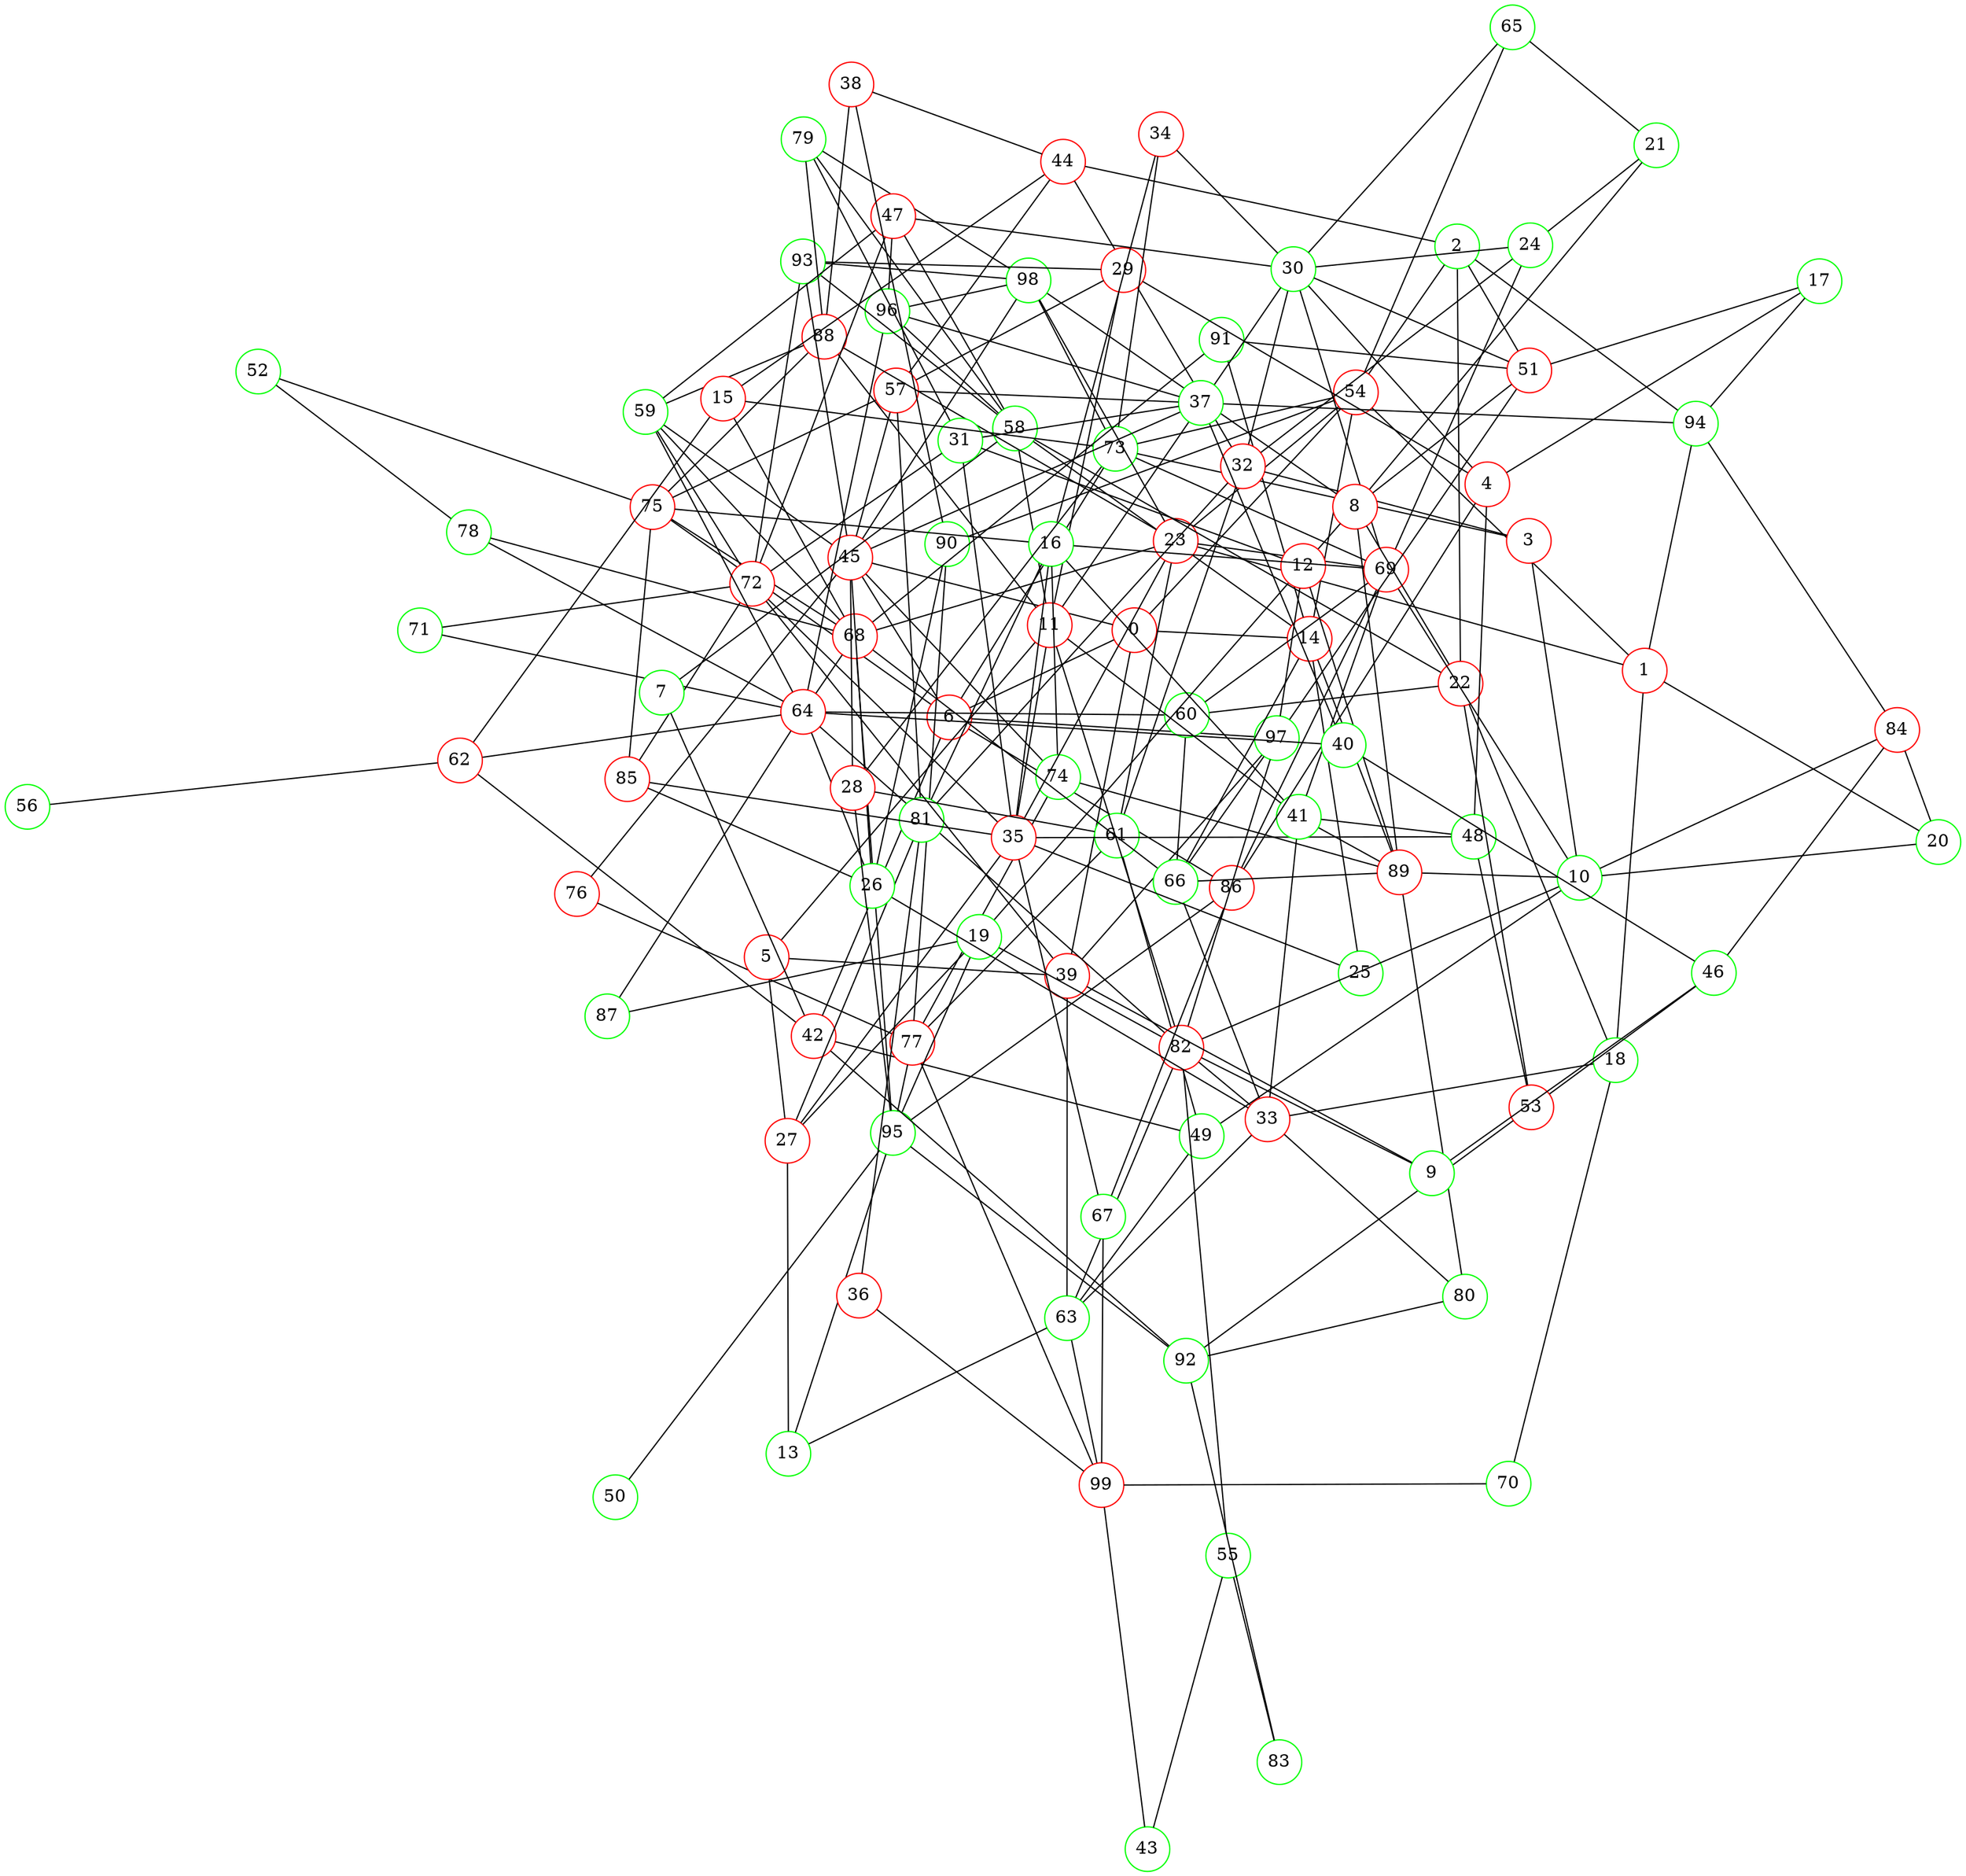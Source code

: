 graph {
graph ["layout"="fdp"]
node ["style"="filled","fillcolor"="white","fixedsize"="true","shape"="circle"]
"0" ["color"="red"]
"6" ["color"="red"]
"97" ["color"="green"]
"86" ["color"="red"]
"95" ["color"="green"]
"73" ["color"="green"]
"98" ["color"="green"]
"42" ["color"="red"]
"49" ["color"="green"]
"61" ["color"="green"]
"77" ["color"="red"]
"99" ["color"="red"]
"90" ["color"="green"]
"63" ["color"="green"]
"82" ["color"="red"]
"92" ["color"="green"]
"62" ["color"="red"]
"64" ["color"="red"]
"96" ["color"="green"]
"68" ["color"="red"]
"75" ["color"="red"]
"85" ["color"="red"]
"88" ["color"="red"]
"91" ["color"="green"]
"78" ["color"="green"]
"71" ["color"="green"]
"72" ["color"="red"]
"93" ["color"="green"]
"87" ["color"="green"]
"45" ["color"="red"]
"57" ["color"="red"]
"81" ["color"="green"]
"74" ["color"="green"]
"89" ["color"="red"]
"59" ["color"="green"]
"76" ["color"="red"]
"54" ["color"="red"]
"65" ["color"="green"]
"39" ["color"="red"]
"14" ["color"="red"]
"66" ["color"="green"]
"25" ["color"="green"]
"35" ["color"="red"]
"48" ["color"="green"]
"53" ["color"="red"]
"67" ["color"="green"]
"58" ["color"="green"]
"79" ["color"="green"]
"1" ["color"="red"]
"18" ["color"="green"]
"33" ["color"="red"]
"80" ["color"="green"]
"41" ["color"="green"]
"69" ["color"="red"]
"22" ["color"="red"]
"60" ["color"="green"]
"70" ["color"="green"]
"20" ["color"="green"]
"84" ["color"="red"]
"94" ["color"="green"]
"23" ["color"="red"]
"2" ["color"="green"]
"51" ["color"="red"]
"44" ["color"="red"]
"3" ["color"="red"]
"32" ["color"="red"]
"10" ["color"="green"]
"4" ["color"="red"]
"17" ["color"="green"]
"29" ["color"="red"]
"30" ["color"="green"]
"34" ["color"="red"]
"47" ["color"="red"]
"5" ["color"="red"]
"11" ["color"="red"]
"27" ["color"="red"]
"7" ["color"="green"]
"8" ["color"="red"]
"19" ["color"="green"]
"21" ["color"="green"]
"24" ["color"="green"]
"9" ["color"="green"]
"46" ["color"="green"]
"12" ["color"="red"]
"31" ["color"="green"]
"37" ["color"="green"]
"40" ["color"="green"]
"13" ["color"="green"]
"15" ["color"="red"]
"16" ["color"="green"]
"26" ["color"="green"]
"28" ["color"="red"]
"36" ["color"="red"]
"38" ["color"="red"]
"43" ["color"="green"]
"55" ["color"="green"]
"83" ["color"="green"]
"50" ["color"="green"]
"52" ["color"="green"]
"56" ["color"="green"]
"0" -- "6"
"0" -- "54"
"0" -- "39"
"0" -- "45"
"0" -- "14"
"6" -- "97"
"6" -- "86"
"6" -- "73"
"6" -- "42"
"6" -- "75"
"6" -- "45"
"86" -- "95"
"73" -- "98"
"42" -- "49"
"42" -- "92"
"42" -- "62"
"49" -- "61"
"49" -- "63"
"61" -- "77"
"77" -- "99"
"77" -- "90"
"77" -- "95"
"63" -- "82"
"63" -- "99"
"82" -- "97"
"92" -- "95"
"62" -- "64"
"64" -- "96"
"64" -- "82"
"64" -- "68"
"64" -- "71"
"64" -- "87"
"64" -- "78"
"96" -- "98"
"68" -- "75"
"68" -- "91"
"68" -- "78"
"68" -- "95"
"75" -- "85"
"75" -- "88"
"71" -- "72"
"72" -- "85"
"72" -- "93"
"93" -- "98"
"45" -- "98"
"45" -- "57"
"45" -- "74"
"45" -- "59"
"45" -- "76"
"45" -- "93"
"57" -- "81"
"57" -- "75"
"74" -- "89"
"74" -- "77"
"59" -- "64"
"59" -- "68"
"59" -- "72"
"59" -- "88"
"76" -- "77"
"54" -- "65"
"54" -- "73"
"54" -- "90"
"39" -- "97"
"39" -- "72"
"39" -- "63"
"14" -- "66"
"14" -- "54"
"14" -- "25"
"14" -- "89"
"14" -- "58"
"14" -- "91"
"66" -- "97"
"66" -- "68"
"66" -- "89"
"25" -- "35"
"35" -- "48"
"35" -- "67"
"35" -- "85"
"35" -- "72"
"48" -- "53"
"53" -- "92"
"67" -- "99"
"67" -- "86"
"58" -- "96"
"58" -- "93"
"58" -- "79"
"79" -- "98"
"79" -- "88"
"1" -- "18"
"1" -- "20"
"1" -- "54"
"1" -- "23"
"1" -- "94"
"18" -- "33"
"18" -- "22"
"18" -- "70"
"33" -- "80"
"33" -- "66"
"33" -- "82"
"33" -- "41"
"33" -- "63"
"80" -- "89"
"80" -- "92"
"41" -- "48"
"41" -- "69"
"41" -- "89"
"69" -- "86"
"69" -- "73"
"22" -- "53"
"22" -- "58"
"22" -- "60"
"60" -- "64"
"60" -- "66"
"60" -- "69"
"70" -- "99"
"20" -- "84"
"84" -- "94"
"23" -- "98"
"23" -- "35"
"23" -- "68"
"23" -- "69"
"23" -- "54"
"23" -- "88"
"23" -- "61"
"2" -- "51"
"2" -- "22"
"2" -- "54"
"2" -- "44"
"2" -- "94"
"51" -- "97"
"51" -- "91"
"44" -- "57"
"3" -- "32"
"3" -- "73"
"3" -- "10"
"32" -- "81"
"32" -- "44"
"32" -- "61"
"10" -- "49"
"10" -- "82"
"10" -- "20"
"10" -- "84"
"10" -- "69"
"10" -- "89"
"4" -- "48"
"4" -- "17"
"4" -- "86"
"4" -- "29"
"4" -- "30"
"17" -- "51"
"17" -- "94"
"29" -- "57"
"29" -- "93"
"30" -- "32"
"30" -- "65"
"30" -- "34"
"30" -- "51"
"30" -- "69"
"30" -- "47"
"34" -- "73"
"47" -- "96"
"47" -- "72"
"47" -- "58"
"47" -- "59"
"5" -- "39"
"5" -- "11"
"5" -- "27"
"11" -- "82"
"11" -- "35"
"11" -- "88"
"11" -- "41"
"11" -- "58"
"11" -- "29"
"11" -- "30"
"27" -- "81"
"27" -- "35"
"7" -- "42"
"7" -- "58"
"8" -- "98"
"8" -- "19"
"8" -- "51"
"8" -- "21"
"8" -- "22"
"8" -- "89"
"19" -- "82"
"19" -- "87"
"19" -- "27"
"19" -- "95"
"21" -- "65"
"21" -- "24"
"24" -- "32"
"24" -- "69"
"24" -- "30"
"9" -- "82"
"9" -- "39"
"9" -- "46"
"46" -- "84"
"46" -- "53"
"12" -- "97"
"12" -- "89"
"12" -- "31"
"31" -- "35"
"31" -- "37"
"31" -- "72"
"31" -- "79"
"37" -- "96"
"37" -- "40"
"37" -- "57"
"37" -- "45"
"37" -- "94"
"40" -- "64"
"40" -- "46"
"13" -- "27"
"13" -- "63"
"13" -- "95"
"15" -- "68"
"15" -- "73"
"15" -- "44"
"15" -- "62"
"16" -- "81"
"16" -- "34"
"16" -- "35"
"16" -- "69"
"16" -- "41"
"16" -- "74"
"16" -- "75"
"26" -- "64"
"26" -- "33"
"26" -- "85"
"26" -- "90"
"26" -- "45"
"28" -- "73"
"28" -- "45"
"28" -- "61"
"28" -- "95"
"36" -- "81"
"36" -- "99"
"38" -- "88"
"38" -- "90"
"38" -- "44"
"43" -- "99"
"43" -- "55"
"55" -- "82"
"55" -- "83"
"83" -- "92"
"50" -- "95"
"52" -- "75"
"52" -- "78"
"56" -- "62"
}